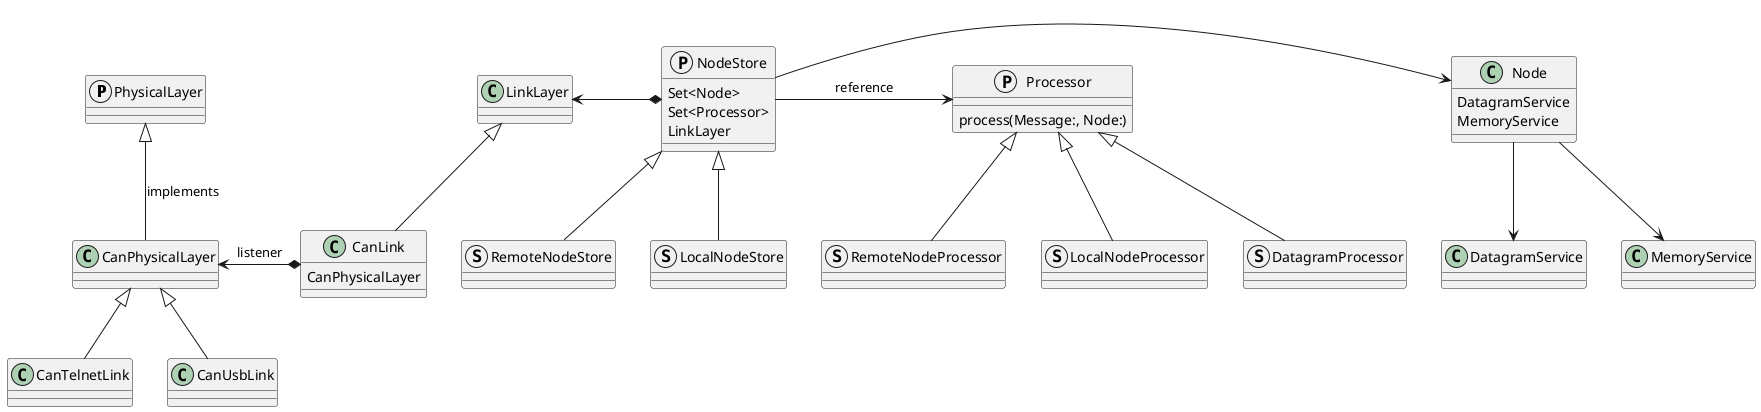 @startuml

protocol PhysicalLayer
PhysicalLayer <|-- CanPhysicalLayer : implements
CanPhysicalLayer <|-- CanTelnetLink
CanPhysicalLayer <|-- CanUsbLink

class LinkLayer
LinkLayer <|-- CanLink

CanLink *-l-> CanPhysicalLayer : listener
CanLink : CanPhysicalLayer

protocol Processor
Processor : process(Message:, Node:)

struct RemoteNodeProcessor
struct LocalNodeProcessor
struct DatagramProcessor
Processor <|-- RemoteNodeProcessor
Processor <|-- LocalNodeProcessor
Processor <|-- DatagramProcessor

class Node
Node : DatagramService
Node : MemoryService

protocol NodeStore
NodeStore : Set<Node>
NodeStore : Set<Processor>
NodeStore : LinkLayer

struct RemoteNodeStore
NodeStore <|-- RemoteNodeStore
struct LocalNodeStore
NodeStore <|-- LocalNodeStore


Node --> DatagramService
Node --> MemoryService

class DatagramService
class MemoryService

NodeStore *-l-> LinkLayer
NodeStore -r-> Node
NodeStore -r-> Processor : reference

@enduml
